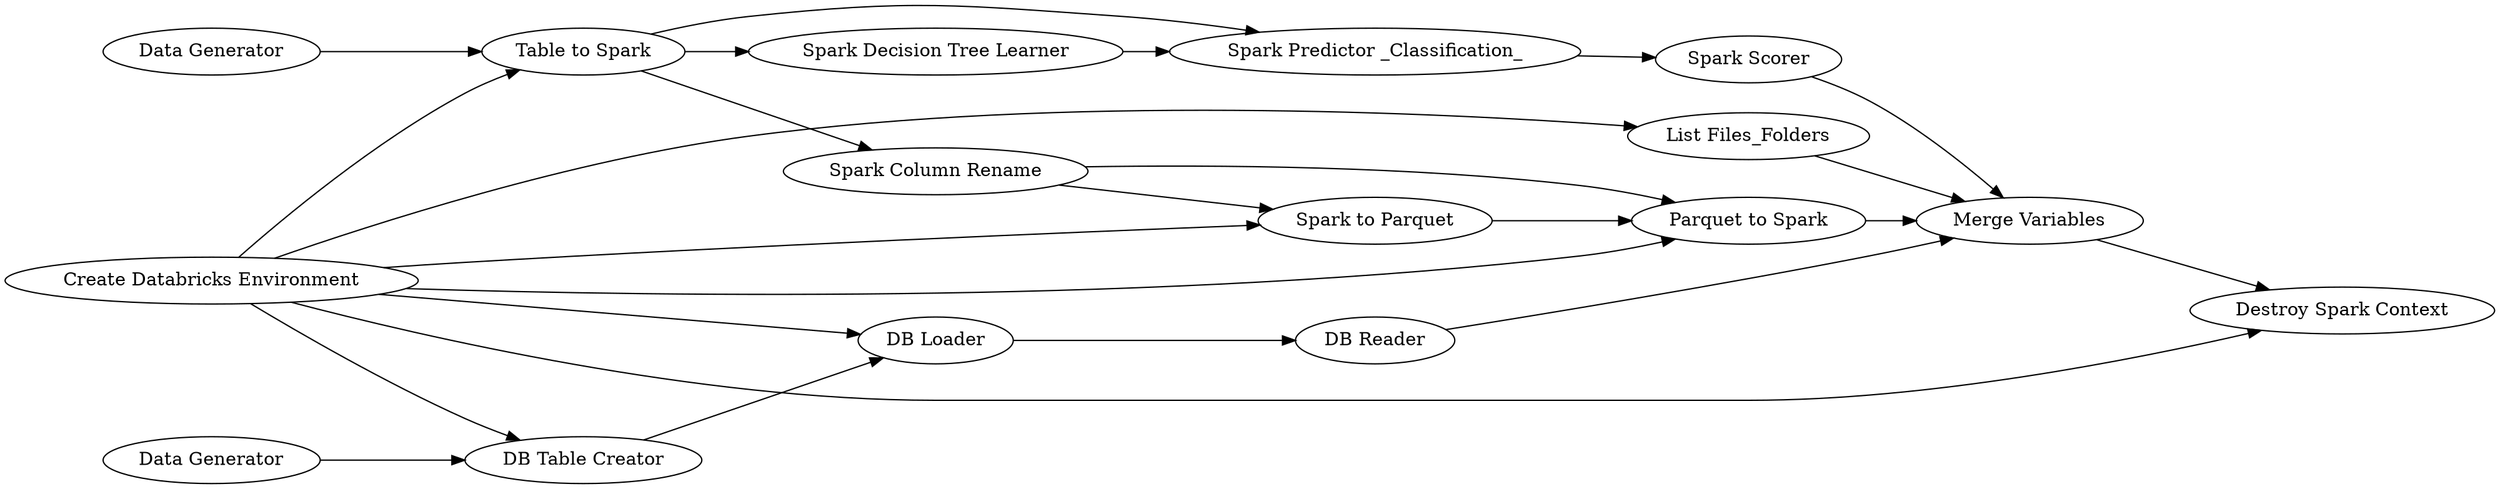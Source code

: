 digraph {
	"-6684796873791973072_208" [label="List Files_Folders"]
	"-6684796873791973072_47" [label="DB Table Creator"]
	"-6684796873791973072_24" [label="Spark Decision Tree Learner"]
	"-6684796873791973072_212" [label="Merge Variables"]
	"-6684796873791973072_33" [label="Destroy Spark Context"]
	"-6684796873791973072_210" [label="Spark to Parquet"]
	"-6684796873791973072_43" [label="Data Generator"]
	"-6684796873791973072_214" [label="Create Databricks Environment"]
	"-6684796873791973072_40" [label="Spark Column Rename"]
	"-6684796873791973072_21" [label="Data Generator"]
	"-6684796873791973072_213" [label="Parquet to Spark"]
	"-6684796873791973072_22" [label="Table to Spark"]
	"-6684796873791973072_209" [label="DB Reader"]
	"-6684796873791973072_28" [label="Spark Predictor _Classification_"]
	"-6684796873791973072_48" [label="DB Loader"]
	"-6684796873791973072_30" [label="Spark Scorer"]
	"-6684796873791973072_209" -> "-6684796873791973072_212"
	"-6684796873791973072_213" -> "-6684796873791973072_212"
	"-6684796873791973072_210" -> "-6684796873791973072_213"
	"-6684796873791973072_214" -> "-6684796873791973072_47"
	"-6684796873791973072_28" -> "-6684796873791973072_30"
	"-6684796873791973072_208" -> "-6684796873791973072_212"
	"-6684796873791973072_212" -> "-6684796873791973072_33"
	"-6684796873791973072_40" -> "-6684796873791973072_213"
	"-6684796873791973072_22" -> "-6684796873791973072_28"
	"-6684796873791973072_214" -> "-6684796873791973072_213"
	"-6684796873791973072_214" -> "-6684796873791973072_33"
	"-6684796873791973072_40" -> "-6684796873791973072_210"
	"-6684796873791973072_24" -> "-6684796873791973072_28"
	"-6684796873791973072_22" -> "-6684796873791973072_24"
	"-6684796873791973072_214" -> "-6684796873791973072_22"
	"-6684796873791973072_47" -> "-6684796873791973072_48"
	"-6684796873791973072_22" -> "-6684796873791973072_40"
	"-6684796873791973072_214" -> "-6684796873791973072_210"
	"-6684796873791973072_43" -> "-6684796873791973072_47"
	"-6684796873791973072_48" -> "-6684796873791973072_209"
	"-6684796873791973072_214" -> "-6684796873791973072_208"
	"-6684796873791973072_214" -> "-6684796873791973072_48"
	"-6684796873791973072_21" -> "-6684796873791973072_22"
	"-6684796873791973072_30" -> "-6684796873791973072_212"
	rankdir=LR
}
